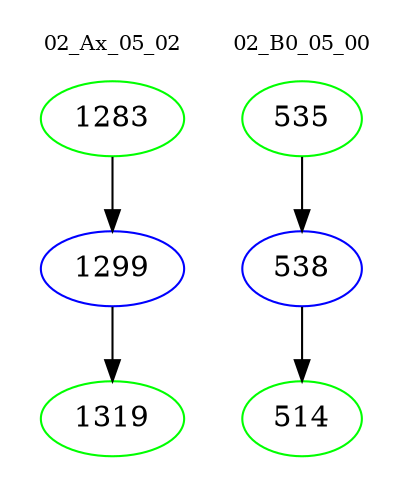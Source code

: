 digraph{
subgraph cluster_0 {
color = white
label = "02_Ax_05_02";
fontsize=10;
T0_1283 [label="1283", color="green"]
T0_1283 -> T0_1299 [color="black"]
T0_1299 [label="1299", color="blue"]
T0_1299 -> T0_1319 [color="black"]
T0_1319 [label="1319", color="green"]
}
subgraph cluster_1 {
color = white
label = "02_B0_05_00";
fontsize=10;
T1_535 [label="535", color="green"]
T1_535 -> T1_538 [color="black"]
T1_538 [label="538", color="blue"]
T1_538 -> T1_514 [color="black"]
T1_514 [label="514", color="green"]
}
}
